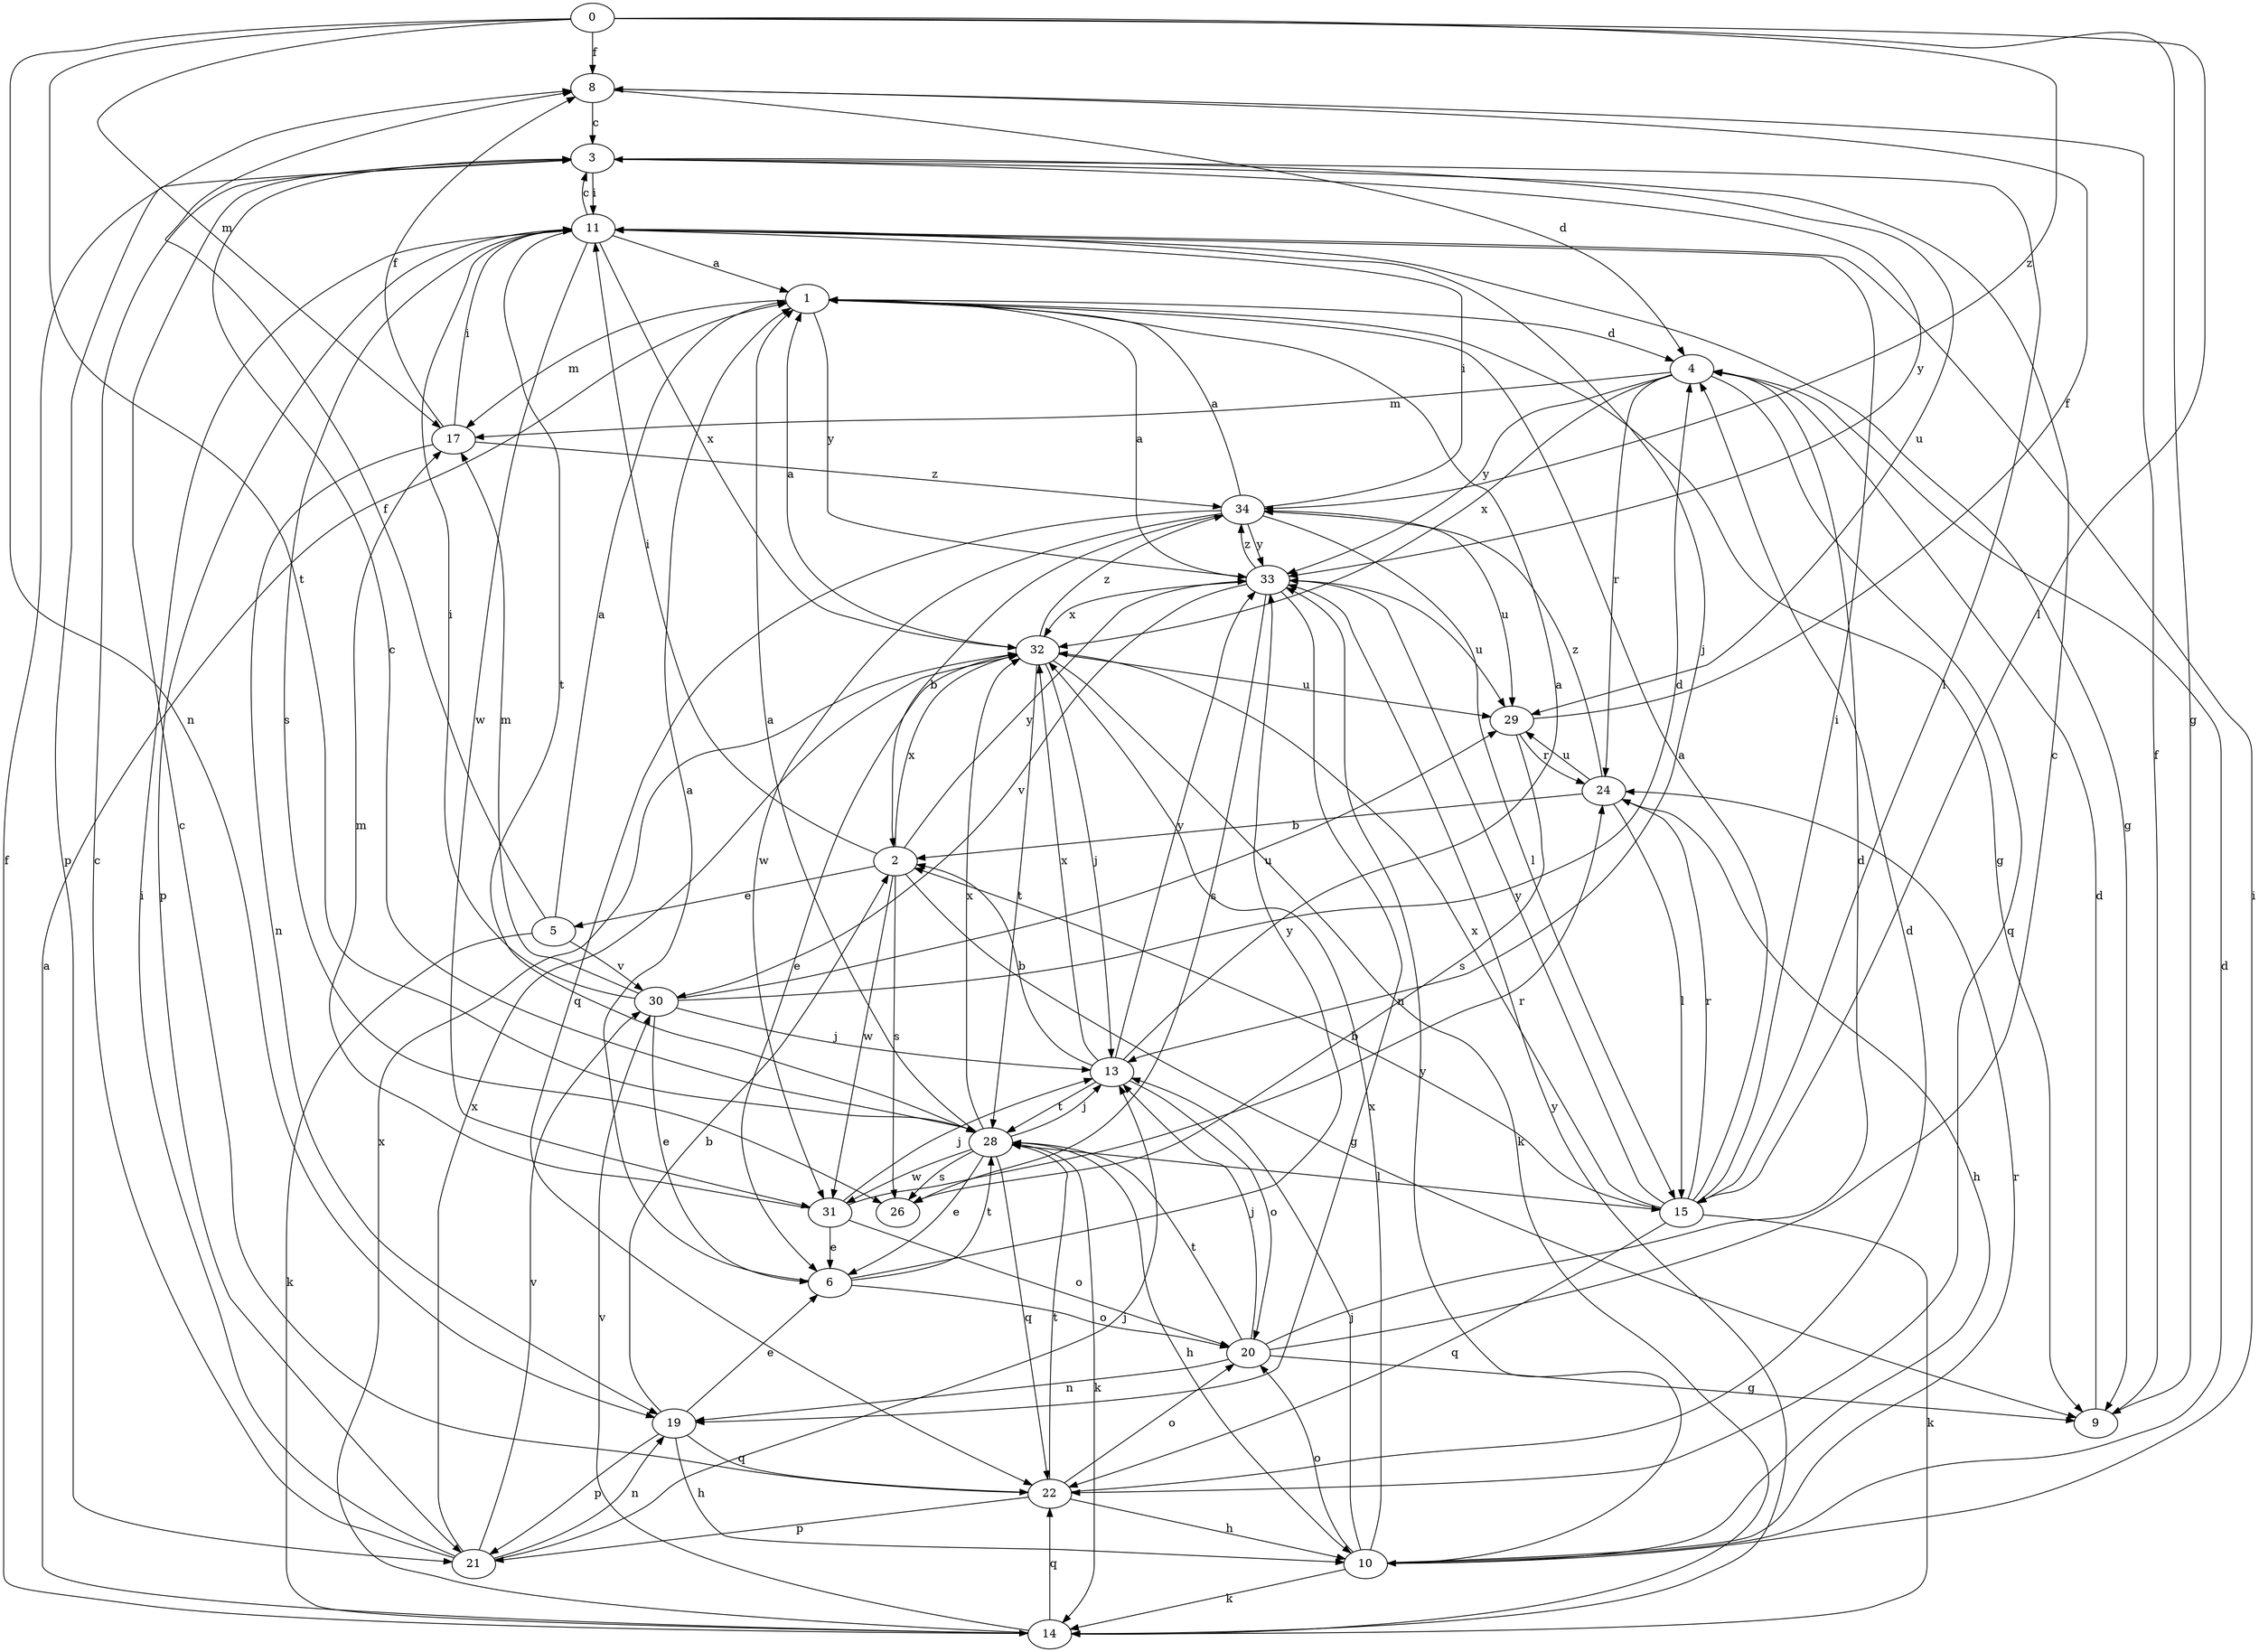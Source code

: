 strict digraph  {
0;
1;
2;
3;
4;
5;
6;
8;
9;
10;
11;
13;
14;
15;
17;
19;
20;
21;
22;
24;
26;
28;
29;
30;
31;
32;
33;
34;
0 -> 8  [label=f];
0 -> 9  [label=g];
0 -> 15  [label=l];
0 -> 17  [label=m];
0 -> 19  [label=n];
0 -> 28  [label=t];
0 -> 34  [label=z];
1 -> 4  [label=d];
1 -> 9  [label=g];
1 -> 17  [label=m];
1 -> 33  [label=y];
2 -> 5  [label=e];
2 -> 9  [label=g];
2 -> 11  [label=i];
2 -> 26  [label=s];
2 -> 31  [label=w];
2 -> 32  [label=x];
2 -> 33  [label=y];
3 -> 11  [label=i];
3 -> 15  [label=l];
3 -> 21  [label=p];
3 -> 29  [label=u];
3 -> 33  [label=y];
4 -> 17  [label=m];
4 -> 22  [label=q];
4 -> 24  [label=r];
4 -> 32  [label=x];
4 -> 33  [label=y];
5 -> 1  [label=a];
5 -> 8  [label=f];
5 -> 14  [label=k];
5 -> 30  [label=v];
6 -> 1  [label=a];
6 -> 20  [label=o];
6 -> 28  [label=t];
6 -> 33  [label=y];
8 -> 3  [label=c];
8 -> 4  [label=d];
9 -> 4  [label=d];
9 -> 8  [label=f];
10 -> 4  [label=d];
10 -> 11  [label=i];
10 -> 13  [label=j];
10 -> 14  [label=k];
10 -> 20  [label=o];
10 -> 24  [label=r];
10 -> 32  [label=x];
10 -> 33  [label=y];
11 -> 1  [label=a];
11 -> 3  [label=c];
11 -> 9  [label=g];
11 -> 13  [label=j];
11 -> 21  [label=p];
11 -> 26  [label=s];
11 -> 28  [label=t];
11 -> 31  [label=w];
11 -> 32  [label=x];
13 -> 1  [label=a];
13 -> 2  [label=b];
13 -> 20  [label=o];
13 -> 28  [label=t];
13 -> 32  [label=x];
13 -> 33  [label=y];
14 -> 1  [label=a];
14 -> 8  [label=f];
14 -> 22  [label=q];
14 -> 30  [label=v];
14 -> 32  [label=x];
14 -> 33  [label=y];
15 -> 1  [label=a];
15 -> 2  [label=b];
15 -> 11  [label=i];
15 -> 14  [label=k];
15 -> 22  [label=q];
15 -> 24  [label=r];
15 -> 32  [label=x];
15 -> 33  [label=y];
17 -> 8  [label=f];
17 -> 11  [label=i];
17 -> 19  [label=n];
17 -> 34  [label=z];
19 -> 2  [label=b];
19 -> 6  [label=e];
19 -> 10  [label=h];
19 -> 21  [label=p];
19 -> 22  [label=q];
20 -> 3  [label=c];
20 -> 4  [label=d];
20 -> 9  [label=g];
20 -> 13  [label=j];
20 -> 19  [label=n];
20 -> 28  [label=t];
21 -> 3  [label=c];
21 -> 11  [label=i];
21 -> 13  [label=j];
21 -> 19  [label=n];
21 -> 30  [label=v];
21 -> 32  [label=x];
22 -> 3  [label=c];
22 -> 4  [label=d];
22 -> 10  [label=h];
22 -> 20  [label=o];
22 -> 21  [label=p];
22 -> 28  [label=t];
24 -> 2  [label=b];
24 -> 10  [label=h];
24 -> 15  [label=l];
24 -> 29  [label=u];
24 -> 34  [label=z];
28 -> 1  [label=a];
28 -> 3  [label=c];
28 -> 6  [label=e];
28 -> 10  [label=h];
28 -> 13  [label=j];
28 -> 14  [label=k];
28 -> 15  [label=l];
28 -> 22  [label=q];
28 -> 26  [label=s];
28 -> 31  [label=w];
28 -> 32  [label=x];
29 -> 8  [label=f];
29 -> 24  [label=r];
29 -> 26  [label=s];
30 -> 4  [label=d];
30 -> 6  [label=e];
30 -> 11  [label=i];
30 -> 13  [label=j];
30 -> 17  [label=m];
30 -> 29  [label=u];
31 -> 6  [label=e];
31 -> 13  [label=j];
31 -> 17  [label=m];
31 -> 20  [label=o];
31 -> 24  [label=r];
32 -> 1  [label=a];
32 -> 6  [label=e];
32 -> 13  [label=j];
32 -> 14  [label=k];
32 -> 28  [label=t];
32 -> 29  [label=u];
32 -> 34  [label=z];
33 -> 1  [label=a];
33 -> 19  [label=n];
33 -> 26  [label=s];
33 -> 29  [label=u];
33 -> 30  [label=v];
33 -> 32  [label=x];
33 -> 34  [label=z];
34 -> 1  [label=a];
34 -> 2  [label=b];
34 -> 11  [label=i];
34 -> 15  [label=l];
34 -> 22  [label=q];
34 -> 29  [label=u];
34 -> 31  [label=w];
34 -> 33  [label=y];
}
